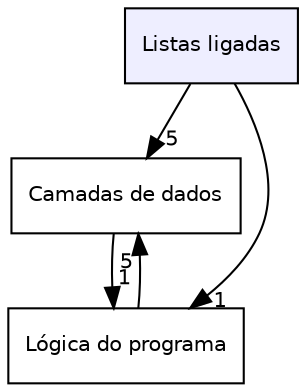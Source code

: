 digraph "Listas ligadas" {
  compound=true
  node [ fontsize="10", fontname="Helvetica"];
  edge [ labelfontsize="10", labelfontname="Helvetica"];
  dir_128eb77c8cbc6b02dcdc625ba489b3f6 [shape=box, label="Listas ligadas", style="filled", fillcolor="#eeeeff", pencolor="black", URL="dir_128eb77c8cbc6b02dcdc625ba489b3f6.html"];
  dir_6c45dfb727ac4da4d4fa816dfdf95567 [shape=box label="Camadas de dados" URL="dir_6c45dfb727ac4da4d4fa816dfdf95567.html"];
  dir_66df70024ee8e85243b38eab024a2620 [shape=box label="Lógica do programa" URL="dir_66df70024ee8e85243b38eab024a2620.html"];
  dir_6c45dfb727ac4da4d4fa816dfdf95567->dir_66df70024ee8e85243b38eab024a2620 [headlabel="1", labeldistance=1.5 headhref="dir_000001_000009.html"];
  dir_66df70024ee8e85243b38eab024a2620->dir_6c45dfb727ac4da4d4fa816dfdf95567 [headlabel="5", labeldistance=1.5 headhref="dir_000009_000001.html"];
  dir_128eb77c8cbc6b02dcdc625ba489b3f6->dir_6c45dfb727ac4da4d4fa816dfdf95567 [headlabel="5", labeldistance=1.5 headhref="dir_000008_000001.html"];
  dir_128eb77c8cbc6b02dcdc625ba489b3f6->dir_66df70024ee8e85243b38eab024a2620 [headlabel="1", labeldistance=1.5 headhref="dir_000008_000009.html"];
}
